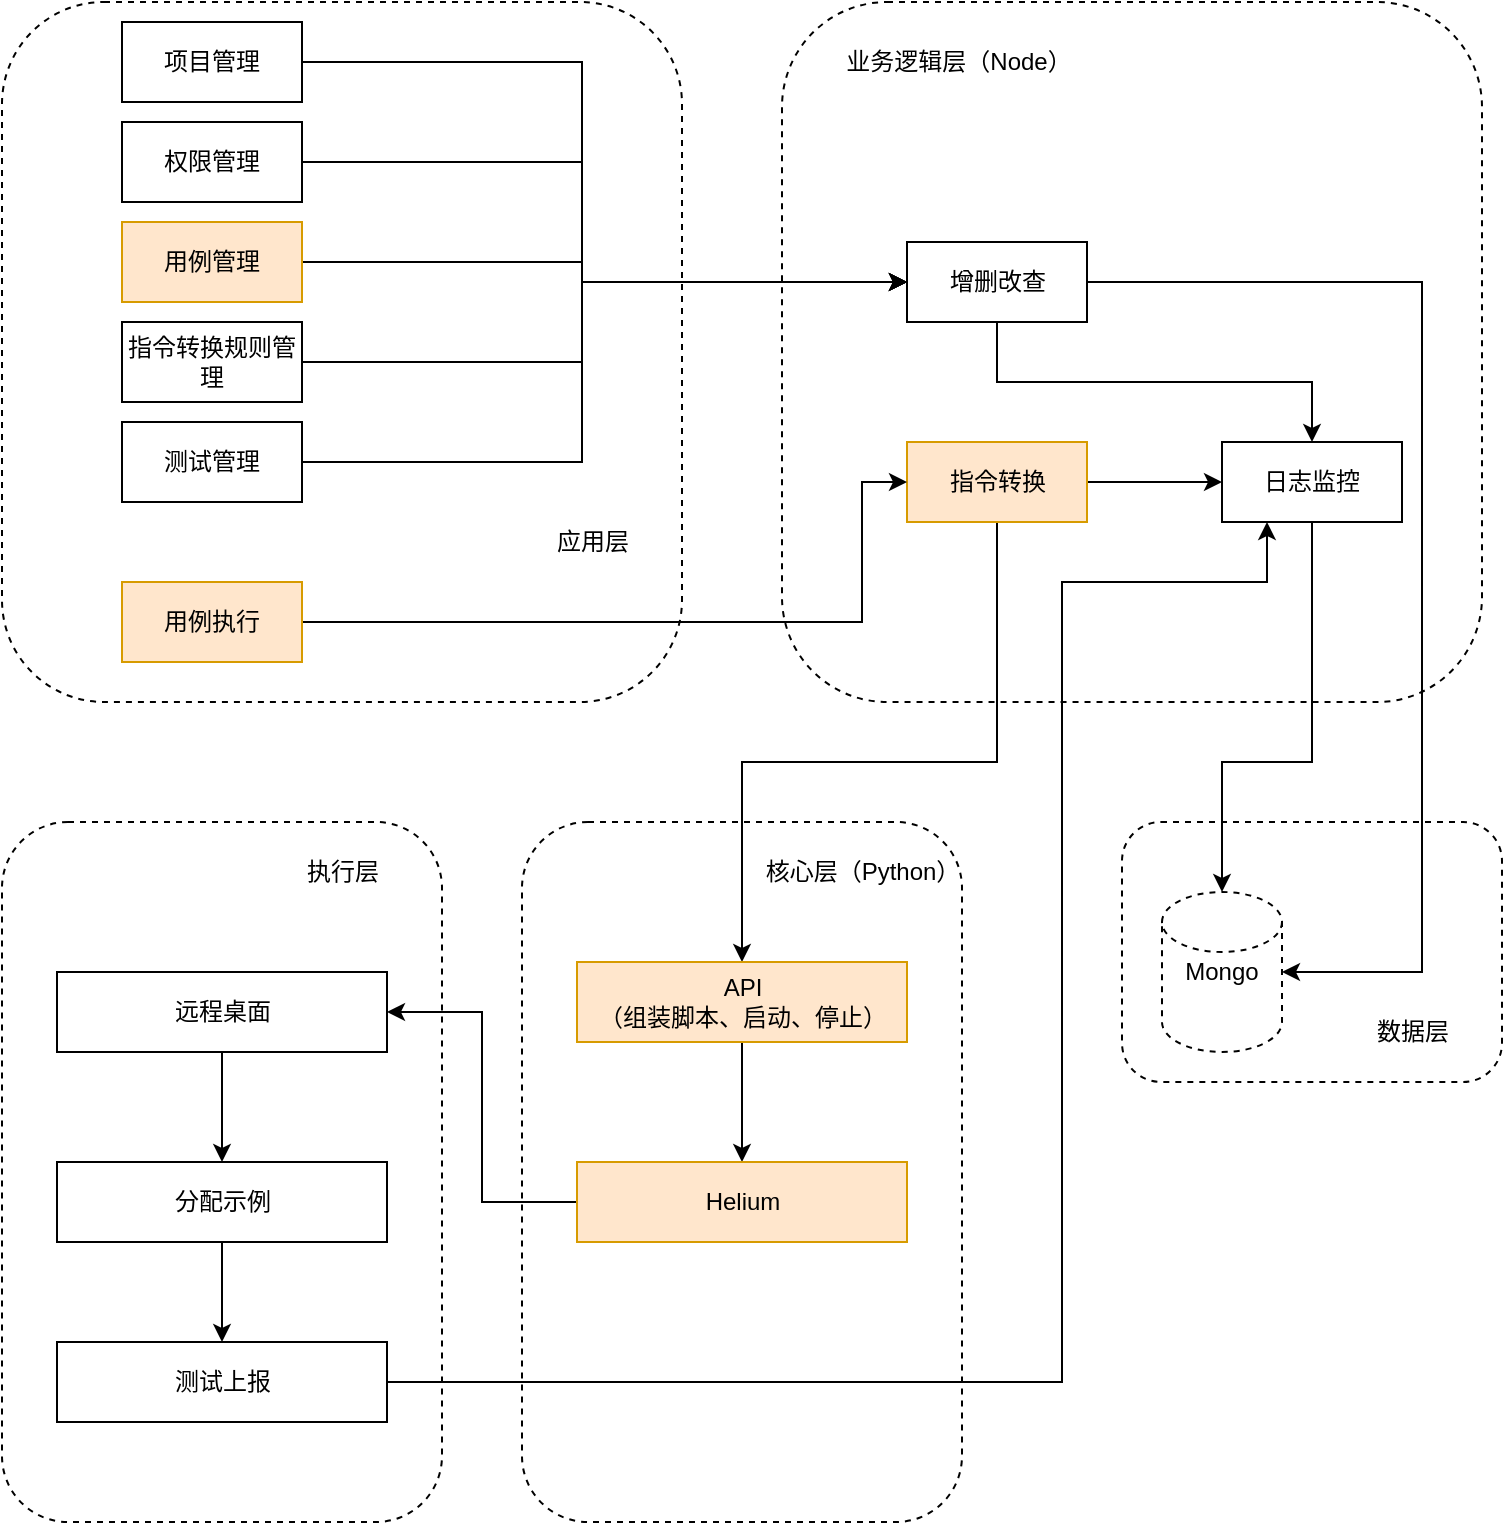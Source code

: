 <mxfile version="13.6.5" type="github">
  <diagram id="31b32b95-0358-9bc7-6ba0-a27c054ed1a7" name="Page-1">
    <mxGraphModel dx="1373" dy="868" grid="1" gridSize="10" guides="1" tooltips="1" connect="1" arrows="1" fold="1" page="1" pageScale="1" pageWidth="827" pageHeight="1169" background="#ffffff" math="0" shadow="0">
      <root>
        <mxCell id="0" />
        <mxCell id="1" parent="0" />
        <mxCell id="v-lnHGCpF3rEzfZxBYqz-95" value="" style="rounded=1;whiteSpace=wrap;html=1;dashed=1;" vertex="1" parent="1">
          <mxGeometry x="60" y="100" width="340" height="350" as="geometry" />
        </mxCell>
        <mxCell id="v-lnHGCpF3rEzfZxBYqz-96" value="" style="rounded=1;whiteSpace=wrap;html=1;dashed=1;" vertex="1" parent="1">
          <mxGeometry x="450" y="100" width="350" height="350" as="geometry" />
        </mxCell>
        <mxCell id="v-lnHGCpF3rEzfZxBYqz-97" value="" style="rounded=1;whiteSpace=wrap;html=1;dashed=1;" vertex="1" parent="1">
          <mxGeometry x="60" y="510" width="220" height="350" as="geometry" />
        </mxCell>
        <mxCell id="v-lnHGCpF3rEzfZxBYqz-98" value="" style="rounded=1;whiteSpace=wrap;html=1;dashed=1;" vertex="1" parent="1">
          <mxGeometry x="320" y="510" width="220" height="350" as="geometry" />
        </mxCell>
        <mxCell id="v-lnHGCpF3rEzfZxBYqz-99" value="" style="rounded=1;whiteSpace=wrap;html=1;dashed=1;" vertex="1" parent="1">
          <mxGeometry x="620" y="510" width="190" height="130" as="geometry" />
        </mxCell>
        <mxCell id="v-lnHGCpF3rEzfZxBYqz-100" value="Mongo" style="shape=cylinder2;whiteSpace=wrap;html=1;boundedLbl=1;backgroundOutline=1;size=15;dashed=1;" vertex="1" parent="1">
          <mxGeometry x="640" y="545" width="60" height="80" as="geometry" />
        </mxCell>
        <mxCell id="v-lnHGCpF3rEzfZxBYqz-101" value="数据层" style="text;html=1;resizable=0;autosize=1;align=center;verticalAlign=middle;points=[];fillColor=none;strokeColor=none;rounded=0;dashed=1;" vertex="1" parent="1">
          <mxGeometry x="740" y="605" width="50" height="20" as="geometry" />
        </mxCell>
        <mxCell id="v-lnHGCpF3rEzfZxBYqz-102" value="应用层" style="text;html=1;resizable=0;autosize=1;align=center;verticalAlign=middle;points=[];fillColor=none;strokeColor=none;rounded=0;dashed=1;" vertex="1" parent="1">
          <mxGeometry x="330" y="360" width="50" height="20" as="geometry" />
        </mxCell>
        <mxCell id="v-lnHGCpF3rEzfZxBYqz-103" value="业务逻辑层（Node）" style="text;html=1;resizable=0;autosize=1;align=center;verticalAlign=middle;points=[];fillColor=none;strokeColor=none;rounded=0;dashed=1;" vertex="1" parent="1">
          <mxGeometry x="472.5" y="120" width="130" height="20" as="geometry" />
        </mxCell>
        <mxCell id="v-lnHGCpF3rEzfZxBYqz-104" value="核心层（Python）" style="text;html=1;resizable=0;autosize=1;align=center;verticalAlign=middle;points=[];fillColor=none;strokeColor=none;rounded=0;dashed=1;" vertex="1" parent="1">
          <mxGeometry x="435" y="525" width="110" height="20" as="geometry" />
        </mxCell>
        <mxCell id="v-lnHGCpF3rEzfZxBYqz-105" value="执行层" style="text;html=1;resizable=0;autosize=1;align=center;verticalAlign=middle;points=[];fillColor=none;strokeColor=none;rounded=0;dashed=1;" vertex="1" parent="1">
          <mxGeometry x="205" y="525" width="50" height="20" as="geometry" />
        </mxCell>
        <mxCell id="v-lnHGCpF3rEzfZxBYqz-121" style="edgeStyle=orthogonalEdgeStyle;rounded=0;orthogonalLoop=1;jettySize=auto;html=1;entryX=0;entryY=0.5;entryDx=0;entryDy=0;" edge="1" parent="1" source="v-lnHGCpF3rEzfZxBYqz-109" target="v-lnHGCpF3rEzfZxBYqz-113">
          <mxGeometry relative="1" as="geometry">
            <Array as="points">
              <mxPoint x="350" y="230" />
              <mxPoint x="350" y="240" />
            </Array>
          </mxGeometry>
        </mxCell>
        <mxCell id="v-lnHGCpF3rEzfZxBYqz-109" value="用例管理" style="rounded=0;whiteSpace=wrap;html=1;fillColor=#ffe6cc;strokeColor=#d79b00;" vertex="1" parent="1">
          <mxGeometry x="120" y="210" width="90" height="40" as="geometry" />
        </mxCell>
        <mxCell id="v-lnHGCpF3rEzfZxBYqz-128" style="edgeStyle=orthogonalEdgeStyle;rounded=0;orthogonalLoop=1;jettySize=auto;html=1;exitX=1;exitY=0.5;exitDx=0;exitDy=0;" edge="1" parent="1" source="v-lnHGCpF3rEzfZxBYqz-113" target="v-lnHGCpF3rEzfZxBYqz-100">
          <mxGeometry relative="1" as="geometry">
            <Array as="points">
              <mxPoint x="770" y="240" />
              <mxPoint x="770" y="585" />
            </Array>
          </mxGeometry>
        </mxCell>
        <mxCell id="v-lnHGCpF3rEzfZxBYqz-147" style="edgeStyle=orthogonalEdgeStyle;rounded=0;orthogonalLoop=1;jettySize=auto;html=1;exitX=0.5;exitY=1;exitDx=0;exitDy=0;entryX=0.5;entryY=0;entryDx=0;entryDy=0;" edge="1" parent="1" source="v-lnHGCpF3rEzfZxBYqz-113" target="v-lnHGCpF3rEzfZxBYqz-146">
          <mxGeometry relative="1" as="geometry" />
        </mxCell>
        <mxCell id="v-lnHGCpF3rEzfZxBYqz-113" value="增删改查" style="rounded=0;whiteSpace=wrap;html=1;" vertex="1" parent="1">
          <mxGeometry x="512.5" y="220" width="90" height="40" as="geometry" />
        </mxCell>
        <mxCell id="v-lnHGCpF3rEzfZxBYqz-133" style="edgeStyle=orthogonalEdgeStyle;rounded=0;orthogonalLoop=1;jettySize=auto;html=1;" edge="1" parent="1" source="v-lnHGCpF3rEzfZxBYqz-120" target="v-lnHGCpF3rEzfZxBYqz-132">
          <mxGeometry relative="1" as="geometry">
            <Array as="points">
              <mxPoint x="558" y="480" />
              <mxPoint x="430" y="480" />
            </Array>
          </mxGeometry>
        </mxCell>
        <mxCell id="v-lnHGCpF3rEzfZxBYqz-148" style="edgeStyle=orthogonalEdgeStyle;rounded=0;orthogonalLoop=1;jettySize=auto;html=1;exitX=1;exitY=0.5;exitDx=0;exitDy=0;entryX=0;entryY=0.5;entryDx=0;entryDy=0;" edge="1" parent="1" source="v-lnHGCpF3rEzfZxBYqz-120" target="v-lnHGCpF3rEzfZxBYqz-146">
          <mxGeometry relative="1" as="geometry" />
        </mxCell>
        <mxCell id="v-lnHGCpF3rEzfZxBYqz-120" value="指令转换" style="rounded=0;whiteSpace=wrap;html=1;fillColor=#ffe6cc;strokeColor=#d79b00;" vertex="1" parent="1">
          <mxGeometry x="512.5" y="320" width="90" height="40" as="geometry" />
        </mxCell>
        <mxCell id="v-lnHGCpF3rEzfZxBYqz-123" style="edgeStyle=orthogonalEdgeStyle;rounded=0;orthogonalLoop=1;jettySize=auto;html=1;entryX=0;entryY=0.5;entryDx=0;entryDy=0;exitX=1;exitY=0.5;exitDx=0;exitDy=0;" edge="1" parent="1" source="v-lnHGCpF3rEzfZxBYqz-122" target="v-lnHGCpF3rEzfZxBYqz-113">
          <mxGeometry relative="1" as="geometry">
            <Array as="points">
              <mxPoint x="350" y="130" />
              <mxPoint x="350" y="240" />
            </Array>
          </mxGeometry>
        </mxCell>
        <mxCell id="v-lnHGCpF3rEzfZxBYqz-122" value="项目管理" style="rounded=0;whiteSpace=wrap;html=1;" vertex="1" parent="1">
          <mxGeometry x="120" y="110" width="90" height="40" as="geometry" />
        </mxCell>
        <mxCell id="v-lnHGCpF3rEzfZxBYqz-125" style="edgeStyle=orthogonalEdgeStyle;rounded=0;orthogonalLoop=1;jettySize=auto;html=1;" edge="1" parent="1" source="v-lnHGCpF3rEzfZxBYqz-124" target="v-lnHGCpF3rEzfZxBYqz-113">
          <mxGeometry relative="1" as="geometry">
            <Array as="points">
              <mxPoint x="350" y="180" />
              <mxPoint x="350" y="240" />
            </Array>
          </mxGeometry>
        </mxCell>
        <mxCell id="v-lnHGCpF3rEzfZxBYqz-124" value="权限管理" style="rounded=0;whiteSpace=wrap;html=1;" vertex="1" parent="1">
          <mxGeometry x="120" y="160" width="90" height="40" as="geometry" />
        </mxCell>
        <mxCell id="v-lnHGCpF3rEzfZxBYqz-129" style="edgeStyle=orthogonalEdgeStyle;rounded=0;orthogonalLoop=1;jettySize=auto;html=1;exitX=1;exitY=0.5;exitDx=0;exitDy=0;entryX=0;entryY=0.5;entryDx=0;entryDy=0;" edge="1" parent="1" source="v-lnHGCpF3rEzfZxBYqz-126" target="v-lnHGCpF3rEzfZxBYqz-120">
          <mxGeometry relative="1" as="geometry">
            <Array as="points">
              <mxPoint x="490" y="410" />
              <mxPoint x="490" y="340" />
            </Array>
          </mxGeometry>
        </mxCell>
        <mxCell id="v-lnHGCpF3rEzfZxBYqz-126" value="用例执行" style="rounded=0;whiteSpace=wrap;html=1;fillColor=#ffe6cc;strokeColor=#d79b00;" vertex="1" parent="1">
          <mxGeometry x="120" y="390" width="90" height="40" as="geometry" />
        </mxCell>
        <mxCell id="v-lnHGCpF3rEzfZxBYqz-131" style="edgeStyle=orthogonalEdgeStyle;rounded=0;orthogonalLoop=1;jettySize=auto;html=1;entryX=0;entryY=0.5;entryDx=0;entryDy=0;" edge="1" parent="1" source="v-lnHGCpF3rEzfZxBYqz-130" target="v-lnHGCpF3rEzfZxBYqz-113">
          <mxGeometry relative="1" as="geometry">
            <Array as="points">
              <mxPoint x="350" y="280" />
              <mxPoint x="350" y="240" />
            </Array>
          </mxGeometry>
        </mxCell>
        <mxCell id="v-lnHGCpF3rEzfZxBYqz-130" value="指令转换规则管理" style="rounded=0;whiteSpace=wrap;html=1;" vertex="1" parent="1">
          <mxGeometry x="120" y="260" width="90" height="40" as="geometry" />
        </mxCell>
        <mxCell id="v-lnHGCpF3rEzfZxBYqz-135" style="edgeStyle=orthogonalEdgeStyle;rounded=0;orthogonalLoop=1;jettySize=auto;html=1;entryX=0.5;entryY=0;entryDx=0;entryDy=0;" edge="1" parent="1" source="v-lnHGCpF3rEzfZxBYqz-132" target="v-lnHGCpF3rEzfZxBYqz-134">
          <mxGeometry relative="1" as="geometry" />
        </mxCell>
        <mxCell id="v-lnHGCpF3rEzfZxBYqz-132" value="API&lt;br&gt;（组装脚本、启动、停止）" style="rounded=0;whiteSpace=wrap;html=1;fillColor=#ffe6cc;strokeColor=#d79b00;" vertex="1" parent="1">
          <mxGeometry x="347.5" y="580" width="165" height="40" as="geometry" />
        </mxCell>
        <mxCell id="v-lnHGCpF3rEzfZxBYqz-137" style="edgeStyle=orthogonalEdgeStyle;rounded=0;orthogonalLoop=1;jettySize=auto;html=1;entryX=1;entryY=0.5;entryDx=0;entryDy=0;" edge="1" parent="1" source="v-lnHGCpF3rEzfZxBYqz-134" target="v-lnHGCpF3rEzfZxBYqz-136">
          <mxGeometry relative="1" as="geometry" />
        </mxCell>
        <mxCell id="v-lnHGCpF3rEzfZxBYqz-134" value="Helium" style="rounded=0;whiteSpace=wrap;html=1;fillColor=#ffe6cc;strokeColor=#d79b00;" vertex="1" parent="1">
          <mxGeometry x="347.5" y="680" width="165" height="40" as="geometry" />
        </mxCell>
        <mxCell id="v-lnHGCpF3rEzfZxBYqz-139" style="edgeStyle=orthogonalEdgeStyle;rounded=0;orthogonalLoop=1;jettySize=auto;html=1;entryX=0.5;entryY=0;entryDx=0;entryDy=0;" edge="1" parent="1" source="v-lnHGCpF3rEzfZxBYqz-136" target="v-lnHGCpF3rEzfZxBYqz-138">
          <mxGeometry relative="1" as="geometry" />
        </mxCell>
        <mxCell id="v-lnHGCpF3rEzfZxBYqz-136" value="远程桌面" style="rounded=0;whiteSpace=wrap;html=1;" vertex="1" parent="1">
          <mxGeometry x="87.5" y="585" width="165" height="40" as="geometry" />
        </mxCell>
        <mxCell id="v-lnHGCpF3rEzfZxBYqz-144" style="edgeStyle=orthogonalEdgeStyle;rounded=0;orthogonalLoop=1;jettySize=auto;html=1;" edge="1" parent="1" source="v-lnHGCpF3rEzfZxBYqz-138" target="v-lnHGCpF3rEzfZxBYqz-141">
          <mxGeometry relative="1" as="geometry" />
        </mxCell>
        <mxCell id="v-lnHGCpF3rEzfZxBYqz-138" value="分配示例" style="rounded=0;whiteSpace=wrap;html=1;" vertex="1" parent="1">
          <mxGeometry x="87.5" y="680" width="165" height="40" as="geometry" />
        </mxCell>
        <mxCell id="v-lnHGCpF3rEzfZxBYqz-140" style="edgeStyle=orthogonalEdgeStyle;rounded=0;orthogonalLoop=1;jettySize=auto;html=1;exitX=0.5;exitY=1;exitDx=0;exitDy=0;" edge="1" parent="1" source="v-lnHGCpF3rEzfZxBYqz-138" target="v-lnHGCpF3rEzfZxBYqz-138">
          <mxGeometry relative="1" as="geometry" />
        </mxCell>
        <mxCell id="v-lnHGCpF3rEzfZxBYqz-150" style="edgeStyle=orthogonalEdgeStyle;rounded=0;orthogonalLoop=1;jettySize=auto;html=1;entryX=0.25;entryY=1;entryDx=0;entryDy=0;" edge="1" parent="1" source="v-lnHGCpF3rEzfZxBYqz-141" target="v-lnHGCpF3rEzfZxBYqz-146">
          <mxGeometry relative="1" as="geometry">
            <mxPoint x="590" y="720" as="targetPoint" />
            <Array as="points">
              <mxPoint x="590" y="790" />
              <mxPoint x="590" y="390" />
              <mxPoint x="693" y="390" />
            </Array>
          </mxGeometry>
        </mxCell>
        <mxCell id="v-lnHGCpF3rEzfZxBYqz-141" value="测试上报" style="rounded=0;whiteSpace=wrap;html=1;" vertex="1" parent="1">
          <mxGeometry x="87.5" y="770" width="165" height="40" as="geometry" />
        </mxCell>
        <mxCell id="v-lnHGCpF3rEzfZxBYqz-149" style="edgeStyle=orthogonalEdgeStyle;rounded=0;orthogonalLoop=1;jettySize=auto;html=1;" edge="1" parent="1" source="v-lnHGCpF3rEzfZxBYqz-146" target="v-lnHGCpF3rEzfZxBYqz-100">
          <mxGeometry relative="1" as="geometry">
            <Array as="points">
              <mxPoint x="715" y="480" />
              <mxPoint x="670" y="480" />
            </Array>
          </mxGeometry>
        </mxCell>
        <mxCell id="v-lnHGCpF3rEzfZxBYqz-146" value="日志监控" style="rounded=0;whiteSpace=wrap;html=1;" vertex="1" parent="1">
          <mxGeometry x="670" y="320" width="90" height="40" as="geometry" />
        </mxCell>
        <mxCell id="v-lnHGCpF3rEzfZxBYqz-152" style="edgeStyle=orthogonalEdgeStyle;rounded=0;orthogonalLoop=1;jettySize=auto;html=1;entryX=0;entryY=0.5;entryDx=0;entryDy=0;" edge="1" parent="1" source="v-lnHGCpF3rEzfZxBYqz-151" target="v-lnHGCpF3rEzfZxBYqz-113">
          <mxGeometry relative="1" as="geometry">
            <mxPoint x="410" y="300" as="targetPoint" />
            <Array as="points">
              <mxPoint x="350" y="330" />
              <mxPoint x="350" y="240" />
            </Array>
          </mxGeometry>
        </mxCell>
        <mxCell id="v-lnHGCpF3rEzfZxBYqz-151" value="测试管理" style="rounded=0;whiteSpace=wrap;html=1;" vertex="1" parent="1">
          <mxGeometry x="120" y="310" width="90" height="40" as="geometry" />
        </mxCell>
      </root>
    </mxGraphModel>
  </diagram>
</mxfile>
